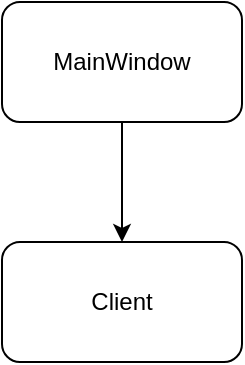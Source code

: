 <mxfile version="13.7.9" type="device"><diagram id="kbUPQjmVobNz-Vyn9SDZ" name="Page-1"><mxGraphModel dx="1086" dy="806" grid="1" gridSize="10" guides="1" tooltips="1" connect="1" arrows="1" fold="1" page="1" pageScale="1" pageWidth="850" pageHeight="1100" math="0" shadow="0"><root><mxCell id="0"/><mxCell id="1" parent="0"/><mxCell id="CRNxbZLWHA91613tZtTt-4" value="" style="edgeStyle=orthogonalEdgeStyle;rounded=0;orthogonalLoop=1;jettySize=auto;html=1;" parent="1" source="CRNxbZLWHA91613tZtTt-1" target="CRNxbZLWHA91613tZtTt-2" edge="1"><mxGeometry relative="1" as="geometry"/></mxCell><mxCell id="CRNxbZLWHA91613tZtTt-1" value="MainWindow" style="rounded=1;whiteSpace=wrap;html=1;" parent="1" vertex="1"><mxGeometry x="340" y="290" width="120" height="60" as="geometry"/></mxCell><mxCell id="CRNxbZLWHA91613tZtTt-2" value="Client" style="rounded=1;whiteSpace=wrap;html=1;" parent="1" vertex="1"><mxGeometry x="340" y="410" width="120" height="60" as="geometry"/></mxCell></root></mxGraphModel></diagram></mxfile>
